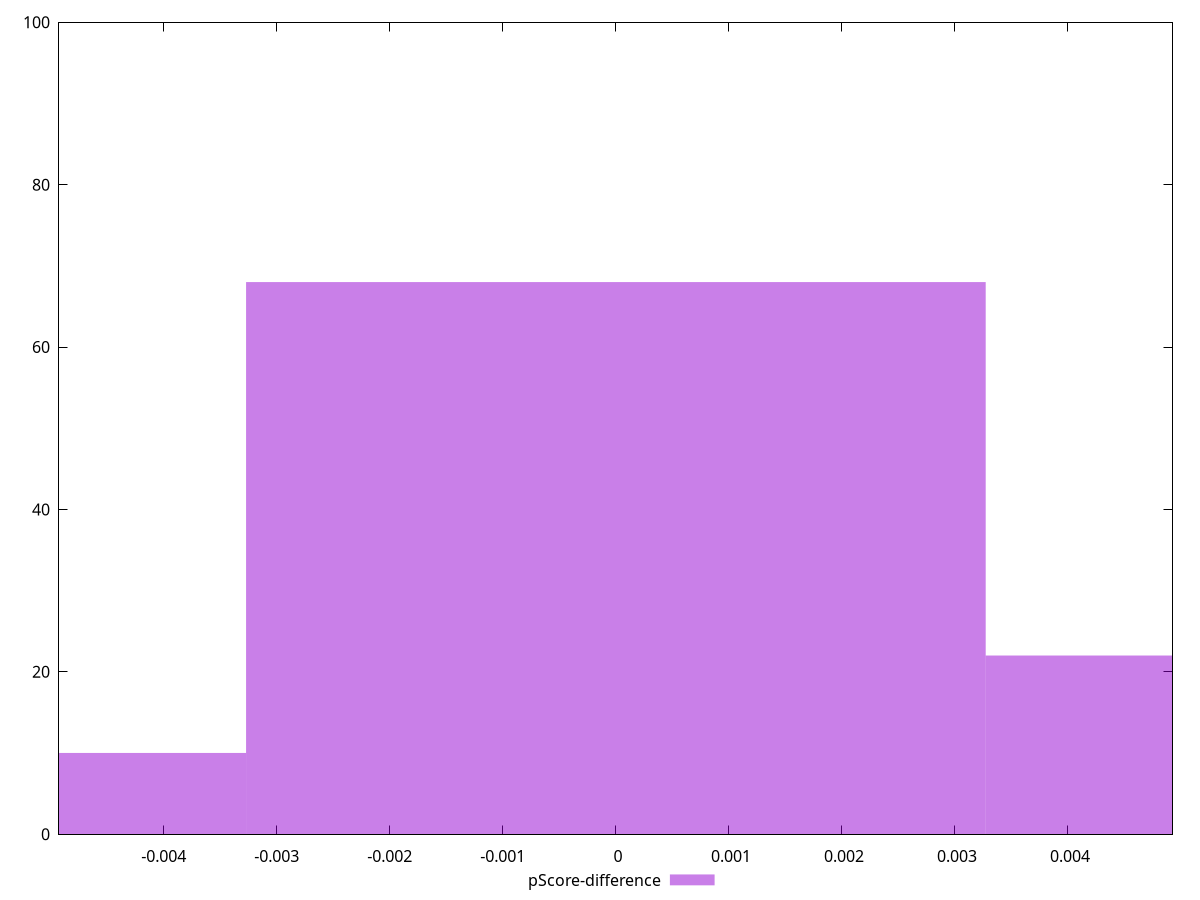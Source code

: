 reset

$pScoreDifference <<EOF
0 68
0.006543875042106187 22
-0.006543875042106187 10
EOF

set key outside below
set boxwidth 0.006543875042106187
set xrange [-0.004927053215655286:0.00492466618522569]
set yrange [0:100]
set trange [0:100]
set style fill transparent solid 0.5 noborder
set terminal svg size 640, 490 enhanced background rgb 'white'
set output "report_00013_2021-02-09T12-04-24.940Z/first-cpu-idle/samples/pages+cached+noadtech+nomedia/pScore-difference/histogram.svg"

plot $pScoreDifference title "pScore-difference" with boxes

reset
